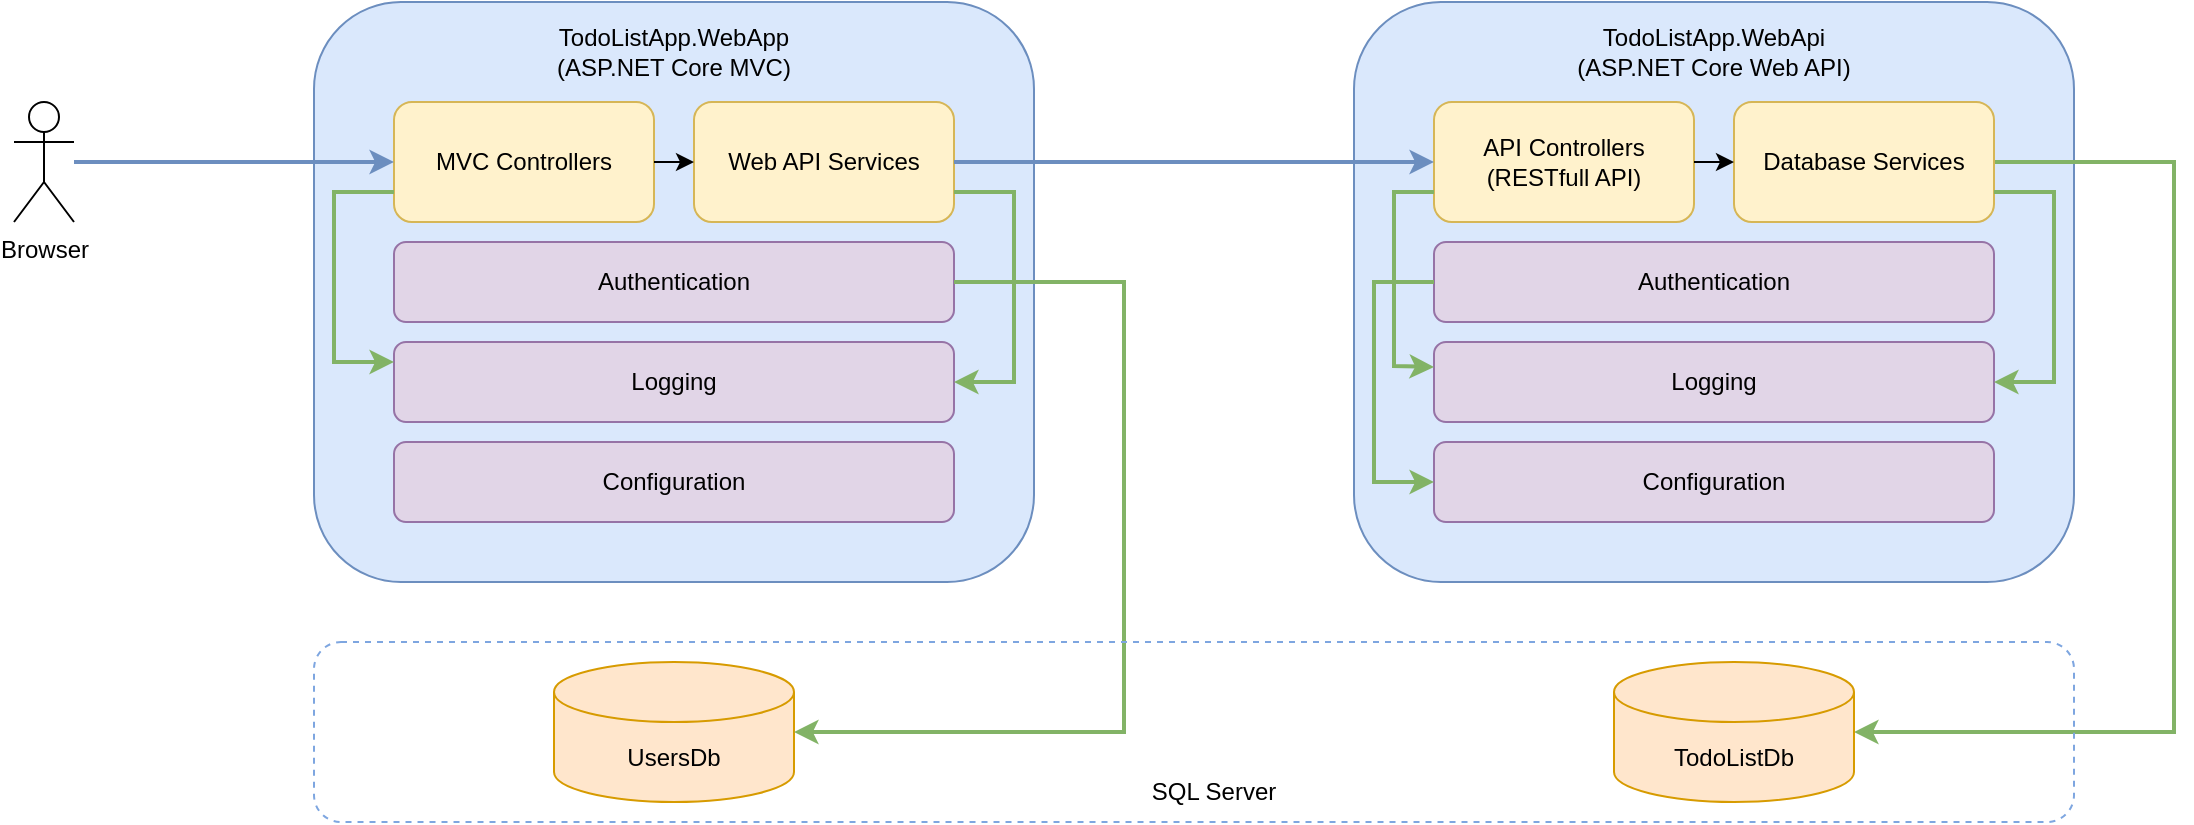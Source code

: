 <mxfile version="21.8.1" type="device" pages="5">
  <diagram name="architecture" id="R6eDpJADS-D8b3B1f5UI">
    <mxGraphModel dx="1666" dy="953" grid="1" gridSize="10" guides="1" tooltips="1" connect="1" arrows="1" fold="1" page="1" pageScale="1" pageWidth="850" pageHeight="1100" math="0" shadow="0">
      <root>
        <mxCell id="0" />
        <mxCell id="1" parent="0" />
        <mxCell id="pXu4XKbpGgy5-oL7BMyk-1" value="" style="rounded=1;whiteSpace=wrap;html=1;fillColor=#dae8fc;strokeColor=#6c8ebf;" parent="1" vertex="1">
          <mxGeometry x="200" y="80" width="360" height="290" as="geometry" />
        </mxCell>
        <mxCell id="pXu4XKbpGgy5-oL7BMyk-3" value="MVC Controllers" style="rounded=1;whiteSpace=wrap;html=1;fillColor=#fff2cc;strokeColor=#d6b656;" parent="1" vertex="1">
          <mxGeometry x="240" y="130" width="130" height="60" as="geometry" />
        </mxCell>
        <mxCell id="pXu4XKbpGgy5-oL7BMyk-4" value="Web API Services" style="rounded=1;whiteSpace=wrap;html=1;fillColor=#fff2cc;strokeColor=#d6b656;" parent="1" vertex="1">
          <mxGeometry x="390" y="130" width="130" height="60" as="geometry" />
        </mxCell>
        <mxCell id="pXu4XKbpGgy5-oL7BMyk-5" value="" style="endArrow=classic;html=1;rounded=0;exitX=1;exitY=0.5;exitDx=0;exitDy=0;entryX=0;entryY=0.5;entryDx=0;entryDy=0;" parent="1" source="pXu4XKbpGgy5-oL7BMyk-3" target="pXu4XKbpGgy5-oL7BMyk-4" edge="1">
          <mxGeometry width="50" height="50" relative="1" as="geometry">
            <mxPoint x="430" y="100" as="sourcePoint" />
            <mxPoint x="480" y="50" as="targetPoint" />
          </mxGeometry>
        </mxCell>
        <mxCell id="pXu4XKbpGgy5-oL7BMyk-6" value="Authentication" style="rounded=1;whiteSpace=wrap;html=1;fillColor=#e1d5e7;strokeColor=#9673a6;" parent="1" vertex="1">
          <mxGeometry x="240" y="200" width="280" height="40" as="geometry" />
        </mxCell>
        <mxCell id="pXu4XKbpGgy5-oL7BMyk-7" value="Logging" style="rounded=1;whiteSpace=wrap;html=1;fillColor=#e1d5e7;strokeColor=#9673a6;" parent="1" vertex="1">
          <mxGeometry x="240" y="250" width="280" height="40" as="geometry" />
        </mxCell>
        <mxCell id="pXu4XKbpGgy5-oL7BMyk-8" value="Configuration" style="rounded=1;whiteSpace=wrap;html=1;fillColor=#e1d5e7;strokeColor=#9673a6;" parent="1" vertex="1">
          <mxGeometry x="240" y="300" width="280" height="40" as="geometry" />
        </mxCell>
        <mxCell id="pXu4XKbpGgy5-oL7BMyk-9" value="UsersDb" style="shape=cylinder3;whiteSpace=wrap;html=1;boundedLbl=1;backgroundOutline=1;size=15;fillColor=#ffe6cc;strokeColor=#d79b00;" parent="1" vertex="1">
          <mxGeometry x="320" y="410" width="120" height="70" as="geometry" />
        </mxCell>
        <mxCell id="pXu4XKbpGgy5-oL7BMyk-10" value="" style="endArrow=classic;html=1;rounded=0;entryX=1;entryY=0.5;entryDx=0;entryDy=0;entryPerimeter=0;strokeWidth=2;fillColor=#d5e8d4;strokeColor=#82b366;" parent="1" source="pXu4XKbpGgy5-oL7BMyk-6" target="pXu4XKbpGgy5-oL7BMyk-9" edge="1">
          <mxGeometry width="50" height="50" relative="1" as="geometry">
            <mxPoint x="435" y="120" as="sourcePoint" />
            <mxPoint x="485" y="70" as="targetPoint" />
            <Array as="points">
              <mxPoint x="605" y="220" />
              <mxPoint x="605" y="445" />
            </Array>
          </mxGeometry>
        </mxCell>
        <mxCell id="pXu4XKbpGgy5-oL7BMyk-11" value="" style="rounded=1;whiteSpace=wrap;html=1;fillColor=#dae8fc;strokeColor=#6c8ebf;" parent="1" vertex="1">
          <mxGeometry x="720" y="80" width="360" height="290" as="geometry" />
        </mxCell>
        <mxCell id="pXu4XKbpGgy5-oL7BMyk-12" value="API Controllers&lt;br&gt;(RESTfull API)" style="rounded=1;whiteSpace=wrap;html=1;fillColor=#fff2cc;strokeColor=#d6b656;" parent="1" vertex="1">
          <mxGeometry x="760" y="130" width="130" height="60" as="geometry" />
        </mxCell>
        <mxCell id="pXu4XKbpGgy5-oL7BMyk-21" style="edgeStyle=orthogonalEdgeStyle;rounded=0;orthogonalLoop=1;jettySize=auto;html=1;entryX=1;entryY=0.5;entryDx=0;entryDy=0;entryPerimeter=0;strokeWidth=2;fillColor=#d5e8d4;strokeColor=#82b366;" parent="1" source="pXu4XKbpGgy5-oL7BMyk-13" target="pXu4XKbpGgy5-oL7BMyk-20" edge="1">
          <mxGeometry relative="1" as="geometry">
            <Array as="points">
              <mxPoint x="1130" y="160" />
              <mxPoint x="1130" y="445" />
            </Array>
          </mxGeometry>
        </mxCell>
        <mxCell id="pXu4XKbpGgy5-oL7BMyk-13" value="Database Services" style="rounded=1;whiteSpace=wrap;html=1;fillColor=#fff2cc;strokeColor=#d6b656;" parent="1" vertex="1">
          <mxGeometry x="910" y="130" width="130" height="60" as="geometry" />
        </mxCell>
        <mxCell id="pXu4XKbpGgy5-oL7BMyk-14" value="" style="endArrow=classic;html=1;rounded=0;exitX=1;exitY=0.5;exitDx=0;exitDy=0;entryX=0;entryY=0.5;entryDx=0;entryDy=0;" parent="1" source="pXu4XKbpGgy5-oL7BMyk-12" target="pXu4XKbpGgy5-oL7BMyk-13" edge="1">
          <mxGeometry width="50" height="50" relative="1" as="geometry">
            <mxPoint x="950" y="100" as="sourcePoint" />
            <mxPoint x="1000" y="50" as="targetPoint" />
          </mxGeometry>
        </mxCell>
        <mxCell id="pXu4XKbpGgy5-oL7BMyk-15" value="Authentication" style="rounded=1;whiteSpace=wrap;html=1;fillColor=#e1d5e7;strokeColor=#9673a6;" parent="1" vertex="1">
          <mxGeometry x="760" y="200" width="280" height="40" as="geometry" />
        </mxCell>
        <mxCell id="pXu4XKbpGgy5-oL7BMyk-16" value="Logging" style="rounded=1;whiteSpace=wrap;html=1;fillColor=#e1d5e7;strokeColor=#9673a6;" parent="1" vertex="1">
          <mxGeometry x="760" y="250" width="280" height="40" as="geometry" />
        </mxCell>
        <mxCell id="pXu4XKbpGgy5-oL7BMyk-17" value="Configuration" style="rounded=1;whiteSpace=wrap;html=1;fillColor=#e1d5e7;strokeColor=#9673a6;" parent="1" vertex="1">
          <mxGeometry x="760" y="300" width="280" height="40" as="geometry" />
        </mxCell>
        <mxCell id="pXu4XKbpGgy5-oL7BMyk-19" value="" style="endArrow=classic;html=1;rounded=0;exitX=1;exitY=0.5;exitDx=0;exitDy=0;entryX=0;entryY=0.5;entryDx=0;entryDy=0;strokeWidth=2;shadow=0;fillColor=#dae8fc;strokeColor=#6c8ebf;" parent="1" source="pXu4XKbpGgy5-oL7BMyk-4" target="pXu4XKbpGgy5-oL7BMyk-12" edge="1">
          <mxGeometry width="50" height="50" relative="1" as="geometry">
            <mxPoint x="435" y="-20" as="sourcePoint" />
            <mxPoint x="485" y="-70" as="targetPoint" />
          </mxGeometry>
        </mxCell>
        <mxCell id="pXu4XKbpGgy5-oL7BMyk-20" value="TodoListDb" style="shape=cylinder3;whiteSpace=wrap;html=1;boundedLbl=1;backgroundOutline=1;size=15;fillColor=#ffe6cc;strokeColor=#d79b00;" parent="1" vertex="1">
          <mxGeometry x="850" y="410" width="120" height="70" as="geometry" />
        </mxCell>
        <mxCell id="pXu4XKbpGgy5-oL7BMyk-23" style="edgeStyle=orthogonalEdgeStyle;rounded=0;orthogonalLoop=1;jettySize=auto;html=1;strokeWidth=2;fillColor=#dae8fc;strokeColor=#6c8ebf;" parent="1" source="pXu4XKbpGgy5-oL7BMyk-22" target="pXu4XKbpGgy5-oL7BMyk-3" edge="1">
          <mxGeometry relative="1" as="geometry" />
        </mxCell>
        <mxCell id="pXu4XKbpGgy5-oL7BMyk-22" value="Browser" style="shape=umlActor;verticalLabelPosition=bottom;verticalAlign=top;html=1;outlineConnect=0;" parent="1" vertex="1">
          <mxGeometry x="50" y="130" width="30" height="60" as="geometry" />
        </mxCell>
        <mxCell id="pXu4XKbpGgy5-oL7BMyk-25" value="" style="rounded=1;whiteSpace=wrap;html=1;dashed=1;fillColor=none;strokeColor=#7EA6E0;" parent="1" vertex="1">
          <mxGeometry x="200" y="400" width="880" height="90" as="geometry" />
        </mxCell>
        <mxCell id="pXu4XKbpGgy5-oL7BMyk-27" value="SQL Server" style="text;html=1;strokeColor=none;fillColor=none;align=center;verticalAlign=middle;whiteSpace=wrap;rounded=0;" parent="1" vertex="1">
          <mxGeometry x="585" y="460" width="130" height="30" as="geometry" />
        </mxCell>
        <mxCell id="pXu4XKbpGgy5-oL7BMyk-28" value="TodoListApp.WebApp&lt;br&gt;(ASP.NET Core MVC)" style="text;html=1;strokeColor=none;fillColor=none;align=center;verticalAlign=middle;whiteSpace=wrap;rounded=0;" parent="1" vertex="1">
          <mxGeometry x="280" y="90" width="200" height="30" as="geometry" />
        </mxCell>
        <mxCell id="pXu4XKbpGgy5-oL7BMyk-29" value="TodoListApp.WebApi&lt;br&gt;(ASP.NET Core Web API)" style="text;html=1;strokeColor=none;fillColor=none;align=center;verticalAlign=middle;whiteSpace=wrap;rounded=0;" parent="1" vertex="1">
          <mxGeometry x="800" y="90" width="200" height="30" as="geometry" />
        </mxCell>
        <mxCell id="pXu4XKbpGgy5-oL7BMyk-31" value="" style="endArrow=classic;html=1;rounded=0;entryX=1;entryY=0.5;entryDx=0;entryDy=0;strokeWidth=2;fillColor=#d5e8d4;strokeColor=#82b366;exitX=1;exitY=0.75;exitDx=0;exitDy=0;" parent="1" source="pXu4XKbpGgy5-oL7BMyk-4" target="pXu4XKbpGgy5-oL7BMyk-7" edge="1">
          <mxGeometry width="50" height="50" relative="1" as="geometry">
            <mxPoint x="530" y="185" as="sourcePoint" />
            <mxPoint x="530" y="330" as="targetPoint" />
            <Array as="points">
              <mxPoint x="550" y="175" />
              <mxPoint x="550" y="270" />
            </Array>
          </mxGeometry>
        </mxCell>
        <mxCell id="pXu4XKbpGgy5-oL7BMyk-32" style="edgeStyle=orthogonalEdgeStyle;rounded=0;orthogonalLoop=1;jettySize=auto;html=1;strokeWidth=2;fillColor=#d5e8d4;strokeColor=#82b366;exitX=1;exitY=0.75;exitDx=0;exitDy=0;entryX=1;entryY=0.5;entryDx=0;entryDy=0;" parent="1" source="pXu4XKbpGgy5-oL7BMyk-13" target="pXu4XKbpGgy5-oL7BMyk-16" edge="1">
          <mxGeometry relative="1" as="geometry">
            <mxPoint x="1050" y="170" as="sourcePoint" />
            <mxPoint x="970" y="455" as="targetPoint" />
            <Array as="points">
              <mxPoint x="1070" y="175" />
              <mxPoint x="1070" y="270" />
            </Array>
          </mxGeometry>
        </mxCell>
        <mxCell id="-L0DAWue2wzrVWmLCPdt-1" value="" style="endArrow=classic;html=1;rounded=0;entryX=0;entryY=0.25;entryDx=0;entryDy=0;strokeWidth=2;fillColor=#d5e8d4;strokeColor=#82b366;exitX=0;exitY=0.75;exitDx=0;exitDy=0;" parent="1" source="pXu4XKbpGgy5-oL7BMyk-3" target="pXu4XKbpGgy5-oL7BMyk-7" edge="1">
          <mxGeometry width="50" height="50" relative="1" as="geometry">
            <mxPoint x="530" y="185" as="sourcePoint" />
            <mxPoint x="530" y="280" as="targetPoint" />
            <Array as="points">
              <mxPoint x="210" y="175" />
              <mxPoint x="210" y="260" />
            </Array>
          </mxGeometry>
        </mxCell>
        <mxCell id="-L0DAWue2wzrVWmLCPdt-2" value="" style="endArrow=classic;html=1;rounded=0;entryX=0;entryY=0.25;entryDx=0;entryDy=0;strokeWidth=2;fillColor=#d5e8d4;strokeColor=#82b366;exitX=0;exitY=0.75;exitDx=0;exitDy=0;" parent="1" source="pXu4XKbpGgy5-oL7BMyk-12" edge="1">
          <mxGeometry width="50" height="50" relative="1" as="geometry">
            <mxPoint x="760" y="177.5" as="sourcePoint" />
            <mxPoint x="760" y="262.5" as="targetPoint" />
            <Array as="points">
              <mxPoint x="740" y="175" />
              <mxPoint x="740" y="262" />
            </Array>
          </mxGeometry>
        </mxCell>
        <mxCell id="-L0DAWue2wzrVWmLCPdt-3" value="" style="endArrow=classic;html=1;rounded=0;entryX=0;entryY=0.5;entryDx=0;entryDy=0;strokeWidth=2;fillColor=#d5e8d4;strokeColor=#82b366;" parent="1" source="pXu4XKbpGgy5-oL7BMyk-15" target="pXu4XKbpGgy5-oL7BMyk-17" edge="1">
          <mxGeometry width="50" height="50" relative="1" as="geometry">
            <mxPoint x="760" y="220" as="sourcePoint" />
            <mxPoint x="760" y="307.5" as="targetPoint" />
            <Array as="points">
              <mxPoint x="730" y="220" />
              <mxPoint x="730" y="320" />
            </Array>
          </mxGeometry>
        </mxCell>
      </root>
    </mxGraphModel>
  </diagram>
  <diagram id="YNI5sv3WXOpk9R705eF6" name="solution-design">
    <mxGraphModel dx="2437" dy="908" grid="1" gridSize="10" guides="1" tooltips="1" connect="1" arrows="1" fold="1" page="1" pageScale="1" pageWidth="850" pageHeight="1100" math="0" shadow="0">
      <root>
        <mxCell id="0" />
        <mxCell id="1" parent="0" />
        <mxCell id="_CMwv9b6OU8Ad90Qr5KC-3" value="" style="rounded=1;whiteSpace=wrap;html=1;fillColor=none;fontColor=#333333;strokeColor=#B5739D;dashed=1;" parent="1" vertex="1">
          <mxGeometry x="-840" y="40" width="800" height="360" as="geometry" />
        </mxCell>
        <mxCell id="hM7JFIb8vGbBTVGwy-LM-1" value="TodoListApp.WebApp&lt;br&gt;(ASP.NET Core Web App&lt;br&gt;(Model-View-Controller) project)" style="rounded=1;whiteSpace=wrap;html=1;fillColor=#fff2cc;strokeColor=#d6b656;glass=0;shadow=0;" parent="1" vertex="1">
          <mxGeometry x="-700" y="200" width="200" height="60" as="geometry" />
        </mxCell>
        <mxCell id="hM7JFIb8vGbBTVGwy-LM-2" value="TodoListApp.WebApi&lt;br&gt;(ASP.NET Core Web API project)" style="rounded=1;whiteSpace=wrap;html=1;fillColor=#fff2cc;strokeColor=#d6b656;" parent="1" vertex="1">
          <mxGeometry x="-380" y="200" width="200" height="60" as="geometry" />
        </mxCell>
        <mxCell id="hM7JFIb8vGbBTVGwy-LM-3" value="TodoListApp.Services.Database&lt;br&gt;(Class Library)" style="rounded=1;whiteSpace=wrap;html=1;fillColor=#dae8fc;strokeColor=#6c8ebf;" parent="1" vertex="1">
          <mxGeometry x="-260" y="320" width="200" height="60" as="geometry" />
        </mxCell>
        <mxCell id="_CMwv9b6OU8Ad90Qr5KC-4" value="TodoList solution" style="text;html=1;strokeColor=none;fillColor=none;align=center;verticalAlign=middle;whiteSpace=wrap;rounded=0;" parent="1" vertex="1">
          <mxGeometry x="-180" y="50" width="110" height="30" as="geometry" />
        </mxCell>
        <mxCell id="_CMwv9b6OU8Ad90Qr5KC-5" value="TodoListApp.WebApi.Models&lt;br&gt;(Class Library)" style="rounded=1;whiteSpace=wrap;html=1;fillColor=#dae8fc;strokeColor=#6c8ebf;" parent="1" vertex="1">
          <mxGeometry x="-540" y="60" width="200" height="60" as="geometry" />
        </mxCell>
        <mxCell id="_CMwv9b6OU8Ad90Qr5KC-6" value="" style="endArrow=classic;html=1;rounded=0;" parent="1" source="hM7JFIb8vGbBTVGwy-LM-2" target="_CMwv9b6OU8Ad90Qr5KC-5" edge="1">
          <mxGeometry width="50" height="50" relative="1" as="geometry">
            <mxPoint x="-420" y="570" as="sourcePoint" />
            <mxPoint x="-370" y="520" as="targetPoint" />
          </mxGeometry>
        </mxCell>
        <mxCell id="_CMwv9b6OU8Ad90Qr5KC-7" value="" style="endArrow=classic;html=1;rounded=0;" parent="1" source="hM7JFIb8vGbBTVGwy-LM-2" target="hM7JFIb8vGbBTVGwy-LM-3" edge="1">
          <mxGeometry width="50" height="50" relative="1" as="geometry">
            <mxPoint x="-420" y="570" as="sourcePoint" />
            <mxPoint x="-370" y="520" as="targetPoint" />
          </mxGeometry>
        </mxCell>
        <mxCell id="_CMwv9b6OU8Ad90Qr5KC-11" value="Microsoft.EntityFrameworkCore.SqlServer" style="rounded=1;whiteSpace=wrap;html=1;fillColor=#e1d5e7;strokeColor=#9673a6;" parent="1" vertex="1">
          <mxGeometry x="-290" y="440" width="260" height="60" as="geometry" />
        </mxCell>
        <mxCell id="_CMwv9b6OU8Ad90Qr5KC-12" value="" style="endArrow=classic;html=1;rounded=0;strokeWidth=2;fillColor=#dae8fc;strokeColor=#6c8ebf;" parent="1" source="hM7JFIb8vGbBTVGwy-LM-3" target="_CMwv9b6OU8Ad90Qr5KC-11" edge="1">
          <mxGeometry x="0.333" width="50" height="50" relative="1" as="geometry">
            <mxPoint x="-420" y="570" as="sourcePoint" />
            <mxPoint x="-370" y="520" as="targetPoint" />
            <mxPoint as="offset" />
          </mxGeometry>
        </mxCell>
        <mxCell id="Iy4ZUhcc4GTDMpPAjMNV-1" value="TodoListApp.Services&lt;br&gt;(Class Library)" style="rounded=1;whiteSpace=wrap;html=1;fillColor=#dae8fc;strokeColor=#6c8ebf;" parent="1" vertex="1">
          <mxGeometry x="-540" y="320" width="200" height="60" as="geometry" />
        </mxCell>
        <mxCell id="Iy4ZUhcc4GTDMpPAjMNV-2" value="TodoListApp.Services.WebApi&lt;br&gt;(Class Library)" style="rounded=1;whiteSpace=wrap;html=1;fillColor=#dae8fc;strokeColor=#6c8ebf;" parent="1" vertex="1">
          <mxGeometry x="-820" y="320" width="200" height="60" as="geometry" />
        </mxCell>
        <mxCell id="Iy4ZUhcc4GTDMpPAjMNV-4" value="" style="endArrow=classic;html=1;rounded=0;" parent="1" source="Iy4ZUhcc4GTDMpPAjMNV-2" target="_CMwv9b6OU8Ad90Qr5KC-5" edge="1">
          <mxGeometry width="50" height="50" relative="1" as="geometry">
            <mxPoint x="-490" y="430" as="sourcePoint" />
            <mxPoint x="-440" y="380" as="targetPoint" />
            <Array as="points">
              <mxPoint x="-720" y="90" />
            </Array>
          </mxGeometry>
        </mxCell>
        <mxCell id="Iy4ZUhcc4GTDMpPAjMNV-5" value="" style="endArrow=classic;html=1;rounded=0;" parent="1" source="hM7JFIb8vGbBTVGwy-LM-1" target="Iy4ZUhcc4GTDMpPAjMNV-2" edge="1">
          <mxGeometry width="50" height="50" relative="1" as="geometry">
            <mxPoint x="-490" y="430" as="sourcePoint" />
            <mxPoint x="-440" y="380" as="targetPoint" />
          </mxGeometry>
        </mxCell>
        <mxCell id="Iy4ZUhcc4GTDMpPAjMNV-6" value="" style="endArrow=classic;html=1;rounded=0;" parent="1" source="hM7JFIb8vGbBTVGwy-LM-2" target="Iy4ZUhcc4GTDMpPAjMNV-1" edge="1">
          <mxGeometry width="50" height="50" relative="1" as="geometry">
            <mxPoint x="-490" y="430" as="sourcePoint" />
            <mxPoint x="-440" y="380" as="targetPoint" />
          </mxGeometry>
        </mxCell>
        <mxCell id="Iy4ZUhcc4GTDMpPAjMNV-7" value="" style="endArrow=classic;html=1;rounded=0;" parent="1" source="hM7JFIb8vGbBTVGwy-LM-1" target="Iy4ZUhcc4GTDMpPAjMNV-1" edge="1">
          <mxGeometry width="50" height="50" relative="1" as="geometry">
            <mxPoint x="-490" y="430" as="sourcePoint" />
            <mxPoint x="-440" y="380" as="targetPoint" />
          </mxGeometry>
        </mxCell>
        <mxCell id="Iy4ZUhcc4GTDMpPAjMNV-8" value="" style="endArrow=classic;html=1;rounded=0;" parent="1" source="Iy4ZUhcc4GTDMpPAjMNV-2" target="Iy4ZUhcc4GTDMpPAjMNV-1" edge="1">
          <mxGeometry width="50" height="50" relative="1" as="geometry">
            <mxPoint x="-490" y="330" as="sourcePoint" />
            <mxPoint x="-440" y="280" as="targetPoint" />
          </mxGeometry>
        </mxCell>
        <mxCell id="Iy4ZUhcc4GTDMpPAjMNV-9" value="" style="endArrow=classic;html=1;rounded=0;" parent="1" source="hM7JFIb8vGbBTVGwy-LM-3" target="Iy4ZUhcc4GTDMpPAjMNV-1" edge="1">
          <mxGeometry width="50" height="50" relative="1" as="geometry">
            <mxPoint x="-490" y="330" as="sourcePoint" />
            <mxPoint x="-440" y="280" as="targetPoint" />
          </mxGeometry>
        </mxCell>
        <mxCell id="Iy4ZUhcc4GTDMpPAjMNV-12" value="Project Reference" style="endArrow=classic;html=1;rounded=0;" parent="1" edge="1">
          <mxGeometry y="10" width="50" height="50" relative="1" as="geometry">
            <mxPoint x="-820" y="454.64" as="sourcePoint" />
            <mxPoint x="-660" y="454.64" as="targetPoint" />
            <mxPoint as="offset" />
          </mxGeometry>
        </mxCell>
        <mxCell id="Iy4ZUhcc4GTDMpPAjMNV-13" value="NuGet Reference" style="endArrow=classic;html=1;rounded=0;fillColor=#dae8fc;strokeColor=#6c8ebf;strokeWidth=2;" parent="1" edge="1">
          <mxGeometry y="10" width="50" height="50" relative="1" as="geometry">
            <mxPoint x="-820" y="484.64" as="sourcePoint" />
            <mxPoint x="-660" y="484.64" as="targetPoint" />
            <mxPoint as="offset" />
          </mxGeometry>
        </mxCell>
      </root>
    </mxGraphModel>
  </diagram>
  <diagram id="XJHvU4czsujI-eweJfm6" name="class-diagram">
    <mxGraphModel dx="2066" dy="617" grid="1" gridSize="10" guides="1" tooltips="1" connect="1" arrows="1" fold="1" page="1" pageScale="1" pageWidth="850" pageHeight="1100" math="0" shadow="0">
      <root>
        <mxCell id="0" />
        <mxCell id="1" parent="0" />
        <mxCell id="Q3_KBSQk6tVNmqkJZnIS-8" value="" style="rounded=1;whiteSpace=wrap;html=1;fillColor=#dae8fc;dashed=1;strokeColor=#6c8ebf;" parent="1" vertex="1">
          <mxGeometry x="-500" y="300" width="240" height="120" as="geometry" />
        </mxCell>
        <mxCell id="Q3_KBSQk6tVNmqkJZnIS-7" value="" style="rounded=1;whiteSpace=wrap;html=1;fillColor=#dae8fc;dashed=1;strokeColor=#6c8ebf;" parent="1" vertex="1">
          <mxGeometry x="-200" y="300" width="240" height="120" as="geometry" />
        </mxCell>
        <mxCell id="Q3_KBSQk6tVNmqkJZnIS-9" value="" style="rounded=1;whiteSpace=wrap;html=1;fillColor=#dae8fc;dashed=1;strokeColor=#6c8ebf;" parent="1" vertex="1">
          <mxGeometry x="-500" y="120" width="540" height="120" as="geometry" />
        </mxCell>
        <mxCell id="Q3_KBSQk6tVNmqkJZnIS-1" value="«interface»&lt;br&gt;&lt;b&gt;ITodoListService&lt;br&gt;&lt;/b&gt;" style="html=1;whiteSpace=wrap;" parent="1" vertex="1">
          <mxGeometry x="-460" y="160" width="160" height="50" as="geometry" />
        </mxCell>
        <mxCell id="Q3_KBSQk6tVNmqkJZnIS-2" value="&lt;p style=&quot;margin:0px;margin-top:4px;text-align:center;&quot;&gt;&lt;b&gt;TodoListDatabaseService&lt;/b&gt;&lt;/p&gt;&lt;hr size=&quot;1&quot;&gt;&lt;div style=&quot;height:2px;&quot;&gt;&lt;/div&gt;" style="verticalAlign=top;align=left;overflow=fill;fontSize=12;fontFamily=Helvetica;html=1;whiteSpace=wrap;" parent="1" vertex="1">
          <mxGeometry x="-180" y="320" width="200" height="60" as="geometry" />
        </mxCell>
        <mxCell id="Q3_KBSQk6tVNmqkJZnIS-3" value="&lt;p style=&quot;margin:0px;margin-top:4px;text-align:center;&quot;&gt;&lt;b&gt;TodoListWebApiService&lt;/b&gt;&lt;/p&gt;" style="verticalAlign=top;align=left;overflow=fill;fontSize=12;fontFamily=Helvetica;html=1;whiteSpace=wrap;" parent="1" vertex="1">
          <mxGeometry x="-480" y="320" width="200" height="60" as="geometry" />
        </mxCell>
        <mxCell id="Q3_KBSQk6tVNmqkJZnIS-4" value="Implements" style="endArrow=block;dashed=1;endFill=0;endSize=12;html=1;rounded=0;" parent="1" source="Q3_KBSQk6tVNmqkJZnIS-2" target="Q3_KBSQk6tVNmqkJZnIS-1" edge="1">
          <mxGeometry x="-0.524" y="-4" width="160" relative="1" as="geometry">
            <mxPoint x="-260" y="470" as="sourcePoint" />
            <mxPoint x="-100" y="470" as="targetPoint" />
            <mxPoint as="offset" />
          </mxGeometry>
        </mxCell>
        <mxCell id="Q3_KBSQk6tVNmqkJZnIS-5" value="Implements" style="endArrow=block;dashed=1;endFill=0;endSize=12;html=1;rounded=0;" parent="1" source="Q3_KBSQk6tVNmqkJZnIS-3" target="Q3_KBSQk6tVNmqkJZnIS-1" edge="1">
          <mxGeometry width="160" relative="1" as="geometry">
            <mxPoint x="-260" y="470" as="sourcePoint" />
            <mxPoint x="-100" y="470" as="targetPoint" />
          </mxGeometry>
        </mxCell>
        <mxCell id="Q3_KBSQk6tVNmqkJZnIS-16" value="&lt;p style=&quot;margin:0px;margin-top:4px;text-align:center;&quot;&gt;&lt;b&gt;TodoList&lt;/b&gt;&lt;/p&gt;&lt;hr size=&quot;1&quot;&gt;&lt;div style=&quot;height:2px;&quot;&gt;&lt;/div&gt;" style="verticalAlign=top;align=left;overflow=fill;fontSize=12;fontFamily=Helvetica;html=1;whiteSpace=wrap;" parent="1" vertex="1">
          <mxGeometry x="-180" y="155" width="200" height="60" as="geometry" />
        </mxCell>
        <mxCell id="Q3_KBSQk6tVNmqkJZnIS-17" value="Uses" style="endArrow=open;endSize=12;dashed=1;html=1;rounded=0;strokeColor=default;labelBackgroundColor=none;" parent="1" source="Q3_KBSQk6tVNmqkJZnIS-1" target="Q3_KBSQk6tVNmqkJZnIS-16" edge="1">
          <mxGeometry y="5" width="160" relative="1" as="geometry">
            <mxPoint x="-380" y="330" as="sourcePoint" />
            <mxPoint x="-220" y="330" as="targetPoint" />
            <mxPoint as="offset" />
          </mxGeometry>
        </mxCell>
        <mxCell id="Q3_KBSQk6tVNmqkJZnIS-18" value="Uses" style="endArrow=open;endSize=12;dashed=1;html=1;rounded=0;" parent="1" source="Q3_KBSQk6tVNmqkJZnIS-2" target="Q3_KBSQk6tVNmqkJZnIS-16" edge="1">
          <mxGeometry x="-0.429" width="160" relative="1" as="geometry">
            <mxPoint x="-270" y="195" as="sourcePoint" />
            <mxPoint x="-190" y="195" as="targetPoint" />
            <mxPoint as="offset" />
          </mxGeometry>
        </mxCell>
        <mxCell id="Q3_KBSQk6tVNmqkJZnIS-19" value="Uses" style="endArrow=open;endSize=12;dashed=1;html=1;rounded=0;" parent="1" source="Q3_KBSQk6tVNmqkJZnIS-3" target="Q3_KBSQk6tVNmqkJZnIS-16" edge="1">
          <mxGeometry x="-0.502" y="4" width="160" relative="1" as="geometry">
            <mxPoint x="-74" y="330" as="sourcePoint" />
            <mxPoint x="-86" y="225" as="targetPoint" />
            <mxPoint as="offset" />
          </mxGeometry>
        </mxCell>
        <mxCell id="Q3_KBSQk6tVNmqkJZnIS-20" value="TodoListApp.Services" style="text;html=1;strokeColor=none;fillColor=none;align=center;verticalAlign=middle;whiteSpace=wrap;rounded=0;" parent="1" vertex="1">
          <mxGeometry x="-460" y="120" width="480" height="30" as="geometry" />
        </mxCell>
        <mxCell id="Q3_KBSQk6tVNmqkJZnIS-21" value="&lt;span style=&quot;border-color: var(--border-color);&quot;&gt;TodoListApp.Services.Database&lt;/span&gt;" style="text;html=1;strokeColor=none;fillColor=none;align=center;verticalAlign=middle;whiteSpace=wrap;rounded=0;fontStyle=0" parent="1" vertex="1">
          <mxGeometry x="-180" y="390" width="200" height="30" as="geometry" />
        </mxCell>
        <mxCell id="Q3_KBSQk6tVNmqkJZnIS-23" value="TodoListApp.Services.WebApi" style="text;html=1;strokeColor=none;fillColor=none;align=center;verticalAlign=middle;whiteSpace=wrap;rounded=0;" parent="1" vertex="1">
          <mxGeometry x="-480" y="390" width="200" height="30" as="geometry" />
        </mxCell>
        <mxCell id="Q3_KBSQk6tVNmqkJZnIS-24" value="" style="rounded=1;whiteSpace=wrap;html=1;fillColor=#dae8fc;dashed=1;strokeColor=#6c8ebf;" parent="1" vertex="1">
          <mxGeometry x="-800" y="120" width="240" height="120" as="geometry" />
        </mxCell>
        <mxCell id="Q3_KBSQk6tVNmqkJZnIS-25" value="&lt;p style=&quot;margin:0px;margin-top:4px;text-align:center;&quot;&gt;&lt;b&gt;TodoListController&lt;/b&gt;&lt;/p&gt;&lt;hr size=&quot;1&quot;&gt;&lt;div style=&quot;height:2px;&quot;&gt;&lt;/div&gt;" style="verticalAlign=top;align=left;overflow=fill;fontSize=12;fontFamily=Helvetica;html=1;whiteSpace=wrap;" parent="1" vertex="1">
          <mxGeometry x="-780" y="155" width="200" height="60" as="geometry" />
        </mxCell>
        <mxCell id="Q3_KBSQk6tVNmqkJZnIS-26" value="TodoListApp.Services.WebApp" style="text;html=1;strokeColor=none;fillColor=none;align=center;verticalAlign=middle;whiteSpace=wrap;rounded=0;" parent="1" vertex="1">
          <mxGeometry x="-780" y="120" width="200" height="30" as="geometry" />
        </mxCell>
        <mxCell id="Q3_KBSQk6tVNmqkJZnIS-28" value="" style="rounded=1;whiteSpace=wrap;html=1;fillColor=#dae8fc;dashed=1;strokeColor=#6c8ebf;" parent="1" vertex="1">
          <mxGeometry x="120" y="120" width="240" height="120" as="geometry" />
        </mxCell>
        <mxCell id="Q3_KBSQk6tVNmqkJZnIS-29" value="&lt;p style=&quot;margin:0px;margin-top:4px;text-align:center;&quot;&gt;&lt;b&gt;TodoListController&lt;/b&gt;&lt;/p&gt;&lt;hr size=&quot;1&quot;&gt;&lt;div style=&quot;height:2px;&quot;&gt;&lt;/div&gt;" style="verticalAlign=top;align=left;overflow=fill;fontSize=12;fontFamily=Helvetica;html=1;whiteSpace=wrap;" parent="1" vertex="1">
          <mxGeometry x="140" y="150" width="200" height="60" as="geometry" />
        </mxCell>
        <mxCell id="Q3_KBSQk6tVNmqkJZnIS-30" value="TodoListApp.Services.WebApi" style="text;html=1;strokeColor=none;fillColor=none;align=center;verticalAlign=middle;whiteSpace=wrap;rounded=0;" parent="1" vertex="1">
          <mxGeometry x="140" y="120" width="200" height="30" as="geometry" />
        </mxCell>
        <mxCell id="Q3_KBSQk6tVNmqkJZnIS-33" value="Uses" style="endArrow=open;endSize=12;dashed=1;html=1;rounded=0;" parent="1" source="Q3_KBSQk6tVNmqkJZnIS-29" target="Q3_KBSQk6tVNmqkJZnIS-2" edge="1">
          <mxGeometry width="160" relative="1" as="geometry">
            <mxPoint x="-70" y="330" as="sourcePoint" />
            <mxPoint x="-70" y="225" as="targetPoint" />
          </mxGeometry>
        </mxCell>
        <mxCell id="Q3_KBSQk6tVNmqkJZnIS-34" value="Uses" style="endArrow=open;endSize=12;dashed=1;html=1;rounded=0;" parent="1" source="Q3_KBSQk6tVNmqkJZnIS-29" target="Q3_KBSQk6tVNmqkJZnIS-1" edge="1">
          <mxGeometry x="-0.87" width="160" relative="1" as="geometry">
            <mxPoint x="130" y="360" as="sourcePoint" />
            <mxPoint x="30" y="360" as="targetPoint" />
            <Array as="points">
              <mxPoint x="240" y="80" />
              <mxPoint x="-380" y="80" />
            </Array>
            <mxPoint as="offset" />
          </mxGeometry>
        </mxCell>
        <mxCell id="Q3_KBSQk6tVNmqkJZnIS-35" value="Uses" style="endArrow=open;endSize=12;dashed=1;html=1;rounded=0;labelBackgroundColor=default;" parent="1" source="Q3_KBSQk6tVNmqkJZnIS-25" target="Q3_KBSQk6tVNmqkJZnIS-3" edge="1">
          <mxGeometry width="160" relative="1" as="geometry">
            <mxPoint x="-315" y="330" as="sourcePoint" />
            <mxPoint x="-125" y="225" as="targetPoint" />
            <mxPoint as="offset" />
          </mxGeometry>
        </mxCell>
        <mxCell id="Q3_KBSQk6tVNmqkJZnIS-36" value="Uses" style="endArrow=open;endSize=12;dashed=1;html=1;rounded=0;" parent="1" source="Q3_KBSQk6tVNmqkJZnIS-25" target="Q3_KBSQk6tVNmqkJZnIS-1" edge="1">
          <mxGeometry x="-0.252" y="-1" width="160" relative="1" as="geometry">
            <mxPoint x="-570" y="360" as="sourcePoint" />
            <mxPoint x="-470" y="360" as="targetPoint" />
            <mxPoint as="offset" />
          </mxGeometry>
        </mxCell>
        <mxCell id="Q3_KBSQk6tVNmqkJZnIS-37" value="Uses a Web API&lt;br&gt;as a data source" style="shape=note;whiteSpace=wrap;html=1;backgroundOutline=1;darkOpacity=0.05;align=center;size=17;" parent="1" vertex="1">
          <mxGeometry x="-690" y="400" width="170" height="55" as="geometry" />
        </mxCell>
        <mxCell id="Q3_KBSQk6tVNmqkJZnIS-38" value="Uses a database&lt;br&gt;as a data source" style="shape=note;whiteSpace=wrap;html=1;backgroundOutline=1;darkOpacity=0.05;align=center;size=17;" parent="1" vertex="1">
          <mxGeometry x="60" y="400" width="170" height="55" as="geometry" />
        </mxCell>
        <mxCell id="Q3_KBSQk6tVNmqkJZnIS-39" value="" style="endArrow=none;html=1;rounded=0;" parent="1" source="Q3_KBSQk6tVNmqkJZnIS-38" target="Q3_KBSQk6tVNmqkJZnIS-2" edge="1">
          <mxGeometry width="50" height="50" relative="1" as="geometry">
            <mxPoint x="-150" y="270" as="sourcePoint" />
            <mxPoint x="-100" y="220" as="targetPoint" />
          </mxGeometry>
        </mxCell>
        <mxCell id="Q3_KBSQk6tVNmqkJZnIS-40" value="" style="endArrow=none;html=1;rounded=0;" parent="1" source="Q3_KBSQk6tVNmqkJZnIS-37" target="Q3_KBSQk6tVNmqkJZnIS-3" edge="1">
          <mxGeometry width="50" height="50" relative="1" as="geometry">
            <mxPoint x="-170" y="270" as="sourcePoint" />
            <mxPoint x="-120" y="220" as="targetPoint" />
          </mxGeometry>
        </mxCell>
      </root>
    </mxGraphModel>
  </diagram>
  <diagram id="hckCN9eYCBmb-UyHHvb-" name="sitemap">
    <mxGraphModel dx="1216" dy="617" grid="1" gridSize="10" guides="1" tooltips="1" connect="1" arrows="1" fold="1" page="1" pageScale="1" pageWidth="850" pageHeight="1100" math="0" shadow="0">
      <root>
        <mxCell id="0" />
        <mxCell id="1" parent="0" />
        <mxCell id="NhvHSEllovQ-hFTGLHVP-7" value="" style="rounded=1;whiteSpace=wrap;html=1;fillColor=#dae8fc;dashed=1;strokeColor=#6c8ebf;" parent="1" vertex="1">
          <mxGeometry x="300" y="150" width="760" height="110" as="geometry" />
        </mxCell>
        <mxCell id="t0i_2kJgdhtBT9ANVvis-2" value="List of to-do lists" style="rounded=1;whiteSpace=wrap;html=1;fillColor=#fff2cc;strokeColor=#d6b656;" parent="1" vertex="1">
          <mxGeometry x="320" y="180" width="120" height="60" as="geometry" />
        </mxCell>
        <mxCell id="t0i_2kJgdhtBT9ANVvis-3" value="Add/edit to-do list" style="rounded=1;whiteSpace=wrap;html=1;fillColor=#f8cecc;strokeColor=#b85450;" parent="1" vertex="1">
          <mxGeometry x="320" y="300" width="120" height="60" as="geometry" />
        </mxCell>
        <mxCell id="t0i_2kJgdhtBT9ANVvis-5" value="" style="endArrow=classic;startArrow=classic;html=1;rounded=0;" parent="1" source="t0i_2kJgdhtBT9ANVvis-2" target="t0i_2kJgdhtBT9ANVvis-3" edge="1">
          <mxGeometry width="50" height="50" relative="1" as="geometry">
            <mxPoint x="360" y="390" as="sourcePoint" />
            <mxPoint x="410" y="340" as="targetPoint" />
          </mxGeometry>
        </mxCell>
        <mxCell id="t0i_2kJgdhtBT9ANVvis-6" value="List of tasks" style="rounded=1;whiteSpace=wrap;html=1;fillColor=#fff2cc;strokeColor=#d6b656;" parent="1" vertex="1">
          <mxGeometry x="120" y="180" width="120" height="60" as="geometry" />
        </mxCell>
        <mxCell id="t0i_2kJgdhtBT9ANVvis-7" value="" style="endArrow=classic;startArrow=classic;html=1;rounded=0;" parent="1" source="t0i_2kJgdhtBT9ANVvis-2" target="t0i_2kJgdhtBT9ANVvis-6" edge="1">
          <mxGeometry width="50" height="50" relative="1" as="geometry">
            <mxPoint x="360" y="390" as="sourcePoint" />
            <mxPoint x="410" y="340" as="targetPoint" />
          </mxGeometry>
        </mxCell>
        <mxCell id="t0i_2kJgdhtBT9ANVvis-8" value="Task details page" style="rounded=1;whiteSpace=wrap;html=1;fillColor=#ffe6cc;strokeColor=#d79b00;" parent="1" vertex="1">
          <mxGeometry x="520" y="300" width="120" height="60" as="geometry" />
        </mxCell>
        <mxCell id="t0i_2kJgdhtBT9ANVvis-9" value="Add/edit task" style="rounded=1;whiteSpace=wrap;html=1;fillColor=#f8cecc;strokeColor=#b85450;" parent="1" vertex="1">
          <mxGeometry x="120" y="290" width="120" height="60" as="geometry" />
        </mxCell>
        <mxCell id="t0i_2kJgdhtBT9ANVvis-10" value="" style="endArrow=classic;startArrow=classic;html=1;rounded=0;" parent="1" source="t0i_2kJgdhtBT9ANVvis-6" target="t0i_2kJgdhtBT9ANVvis-9" edge="1">
          <mxGeometry width="50" height="50" relative="1" as="geometry">
            <mxPoint x="360" y="390" as="sourcePoint" />
            <mxPoint x="410" y="340" as="targetPoint" />
          </mxGeometry>
        </mxCell>
        <mxCell id="t0i_2kJgdhtBT9ANVvis-12" value="" style="endArrow=classic;startArrow=classic;html=1;rounded=0;" parent="1" source="t0i_2kJgdhtBT9ANVvis-8" target="t0i_2kJgdhtBT9ANVvis-6" edge="1">
          <mxGeometry width="50" height="50" relative="1" as="geometry">
            <mxPoint x="300" y="480" as="sourcePoint" />
            <mxPoint x="410" y="340" as="targetPoint" />
            <Array as="points">
              <mxPoint x="480" y="380" />
              <mxPoint x="280" y="380" />
              <mxPoint x="280" y="300" />
            </Array>
          </mxGeometry>
        </mxCell>
        <mxCell id="t0i_2kJgdhtBT9ANVvis-13" value="Assigned tasks" style="rounded=1;whiteSpace=wrap;html=1;fillColor=#fff2cc;strokeColor=#d6b656;" parent="1" vertex="1">
          <mxGeometry x="520" y="180" width="120" height="60" as="geometry" />
        </mxCell>
        <mxCell id="t0i_2kJgdhtBT9ANVvis-15" value="" style="endArrow=classic;html=1;rounded=0;" parent="1" source="t0i_2kJgdhtBT9ANVvis-13" target="t0i_2kJgdhtBT9ANVvis-8" edge="1">
          <mxGeometry width="50" height="50" relative="1" as="geometry">
            <mxPoint x="230" y="410" as="sourcePoint" />
            <mxPoint x="280" y="360" as="targetPoint" />
          </mxGeometry>
        </mxCell>
        <mxCell id="t0i_2kJgdhtBT9ANVvis-16" value="List of all tags" style="rounded=1;whiteSpace=wrap;html=1;fillColor=#fff2cc;strokeColor=#d6b656;" parent="1" vertex="1">
          <mxGeometry x="720" y="180" width="120" height="60" as="geometry" />
        </mxCell>
        <mxCell id="t0i_2kJgdhtBT9ANVvis-17" value="List of tasks tagged with a specific tag" style="rounded=1;whiteSpace=wrap;html=1;fillColor=#fff2cc;strokeColor=#d6b656;" parent="1" vertex="1">
          <mxGeometry x="720" y="300" width="120" height="60" as="geometry" />
        </mxCell>
        <mxCell id="t0i_2kJgdhtBT9ANVvis-18" value="" style="endArrow=classic;html=1;rounded=0;startArrow=classic;startFill=1;" parent="1" source="t0i_2kJgdhtBT9ANVvis-8" target="t0i_2kJgdhtBT9ANVvis-17" edge="1">
          <mxGeometry width="50" height="50" relative="1" as="geometry">
            <mxPoint x="230" y="600" as="sourcePoint" />
            <mxPoint x="280" y="550" as="targetPoint" />
          </mxGeometry>
        </mxCell>
        <mxCell id="t0i_2kJgdhtBT9ANVvis-19" value="" style="endArrow=classic;html=1;rounded=0;" parent="1" source="t0i_2kJgdhtBT9ANVvis-16" target="t0i_2kJgdhtBT9ANVvis-17" edge="1">
          <mxGeometry width="50" height="50" relative="1" as="geometry">
            <mxPoint x="230" y="500" as="sourcePoint" />
            <mxPoint x="280" y="450" as="targetPoint" />
          </mxGeometry>
        </mxCell>
        <mxCell id="NhvHSEllovQ-hFTGLHVP-1" value="Sign-up Page" style="rounded=1;whiteSpace=wrap;html=1;" parent="1" vertex="1">
          <mxGeometry x="720" y="40" width="120" height="60" as="geometry" />
        </mxCell>
        <mxCell id="NhvHSEllovQ-hFTGLHVP-2" value="Sign-in Page" style="rounded=1;whiteSpace=wrap;html=1;" parent="1" vertex="1">
          <mxGeometry x="520" y="40" width="120" height="60" as="geometry" />
        </mxCell>
        <mxCell id="NhvHSEllovQ-hFTGLHVP-3" value="" style="endArrow=classic;html=1;rounded=0;" parent="1" source="NhvHSEllovQ-hFTGLHVP-2" target="t0i_2kJgdhtBT9ANVvis-13" edge="1">
          <mxGeometry width="50" height="50" relative="1" as="geometry">
            <mxPoint x="780" y="210" as="sourcePoint" />
            <mxPoint x="830" y="160" as="targetPoint" />
          </mxGeometry>
        </mxCell>
        <mxCell id="NhvHSEllovQ-hFTGLHVP-5" value="" style="endArrow=classic;html=1;rounded=0;" parent="1" source="NhvHSEllovQ-hFTGLHVP-2" target="NhvHSEllovQ-hFTGLHVP-1" edge="1">
          <mxGeometry width="50" height="50" relative="1" as="geometry">
            <mxPoint x="780" y="210" as="sourcePoint" />
            <mxPoint x="830" y="160" as="targetPoint" />
          </mxGeometry>
        </mxCell>
        <mxCell id="NhvHSEllovQ-hFTGLHVP-8" value="Add/edit comment" style="rounded=1;whiteSpace=wrap;html=1;fillColor=#f8cecc;strokeColor=#b85450;" parent="1" vertex="1">
          <mxGeometry x="620" y="420" width="120" height="60" as="geometry" />
        </mxCell>
        <mxCell id="NhvHSEllovQ-hFTGLHVP-10" value="" style="endArrow=classic;startArrow=classic;html=1;rounded=0;" parent="1" source="t0i_2kJgdhtBT9ANVvis-8" target="NhvHSEllovQ-hFTGLHVP-8" edge="1">
          <mxGeometry width="50" height="50" relative="1" as="geometry">
            <mxPoint x="660" y="350" as="sourcePoint" />
            <mxPoint x="750" y="500" as="targetPoint" />
          </mxGeometry>
        </mxCell>
        <mxCell id="NhvHSEllovQ-hFTGLHVP-11" value="Add tag" style="rounded=1;whiteSpace=wrap;html=1;fillColor=#f8cecc;strokeColor=#b85450;" parent="1" vertex="1">
          <mxGeometry x="420" y="420" width="120" height="60" as="geometry" />
        </mxCell>
        <mxCell id="NhvHSEllovQ-hFTGLHVP-13" value="" style="endArrow=classic;startArrow=classic;html=1;rounded=0;" parent="1" source="NhvHSEllovQ-hFTGLHVP-11" target="t0i_2kJgdhtBT9ANVvis-8" edge="1">
          <mxGeometry width="50" height="50" relative="1" as="geometry">
            <mxPoint x="660" y="350" as="sourcePoint" />
            <mxPoint x="710" y="300" as="targetPoint" />
          </mxGeometry>
        </mxCell>
        <mxCell id="NhvHSEllovQ-hFTGLHVP-14" value="" style="endArrow=classic;html=1;rounded=0;" parent="1" source="NhvHSEllovQ-hFTGLHVP-1" target="t0i_2kJgdhtBT9ANVvis-13" edge="1">
          <mxGeometry width="50" height="50" relative="1" as="geometry">
            <mxPoint x="660" y="350" as="sourcePoint" />
            <mxPoint x="710" y="300" as="targetPoint" />
          </mxGeometry>
        </mxCell>
        <mxCell id="NhvHSEllovQ-hFTGLHVP-15" value="Search page" style="rounded=1;whiteSpace=wrap;html=1;" parent="1" vertex="1">
          <mxGeometry x="920" y="180" width="120" height="60" as="geometry" />
        </mxCell>
        <mxCell id="NhvHSEllovQ-hFTGLHVP-18" value="Menu" style="text;html=1;strokeColor=none;fillColor=none;align=center;verticalAlign=middle;whiteSpace=wrap;rounded=0;" parent="1" vertex="1">
          <mxGeometry x="310" y="150" width="60" height="30" as="geometry" />
        </mxCell>
        <mxCell id="NhvHSEllovQ-hFTGLHVP-48" value="Search results page&lt;br&gt;(list)" style="rounded=1;whiteSpace=wrap;html=1;fillColor=#fff2cc;strokeColor=#d6b656;" parent="1" vertex="1">
          <mxGeometry x="920" y="300" width="120" height="60" as="geometry" />
        </mxCell>
        <mxCell id="NhvHSEllovQ-hFTGLHVP-49" value="" style="endArrow=classic;html=1;rounded=0;" parent="1" source="NhvHSEllovQ-hFTGLHVP-15" target="NhvHSEllovQ-hFTGLHVP-48" edge="1">
          <mxGeometry width="50" height="50" relative="1" as="geometry">
            <mxPoint x="670" y="380" as="sourcePoint" />
            <mxPoint x="720" y="330" as="targetPoint" />
          </mxGeometry>
        </mxCell>
        <mxCell id="NhvHSEllovQ-hFTGLHVP-50" value="" style="endArrow=classic;html=1;rounded=0;" parent="1" source="NhvHSEllovQ-hFTGLHVP-48" target="t0i_2kJgdhtBT9ANVvis-8" edge="1">
          <mxGeometry width="50" height="50" relative="1" as="geometry">
            <mxPoint x="580" y="380" as="sourcePoint" />
            <mxPoint x="630" y="330" as="targetPoint" />
            <Array as="points">
              <mxPoint x="980" y="380" />
              <mxPoint x="680" y="380" />
            </Array>
          </mxGeometry>
        </mxCell>
      </root>
    </mxGraphModel>
  </diagram>
  <diagram id="d4tzxNpj0WTFb2eudnHg" name="Page-3">
    <mxGraphModel dx="2404" dy="905" grid="1" gridSize="10" guides="1" tooltips="1" connect="1" arrows="1" fold="1" page="1" pageScale="1" pageWidth="850" pageHeight="1100" math="0" shadow="0">
      <root>
        <mxCell id="0" />
        <mxCell id="1" parent="0" />
        <mxCell id="Vn7VGmAsOeebM9h5mY0w-1" value=":TodoListController" style="shape=umlLifeline;perimeter=lifelinePerimeter;whiteSpace=wrap;html=1;container=1;dropTarget=0;collapsible=0;recursiveResize=0;outlineConnect=0;portConstraint=eastwest;newEdgeStyle={&quot;edgeStyle&quot;:&quot;elbowEdgeStyle&quot;,&quot;elbow&quot;:&quot;vertical&quot;,&quot;curved&quot;:0,&quot;rounded&quot;:0};" parent="1" vertex="1">
          <mxGeometry x="40" y="40" width="140" height="300" as="geometry" />
        </mxCell>
        <mxCell id="Vn7VGmAsOeebM9h5mY0w-8" value="" style="html=1;points=[];perimeter=orthogonalPerimeter;outlineConnect=0;targetShapes=umlLifeline;portConstraint=eastwest;newEdgeStyle={&quot;edgeStyle&quot;:&quot;elbowEdgeStyle&quot;,&quot;elbow&quot;:&quot;vertical&quot;,&quot;curved&quot;:0,&quot;rounded&quot;:0};" parent="Vn7VGmAsOeebM9h5mY0w-1" vertex="1">
          <mxGeometry x="65" y="80" width="10" height="200" as="geometry" />
        </mxCell>
        <mxCell id="Vn7VGmAsOeebM9h5mY0w-2" value=":TodoListRepository" style="shape=umlLifeline;perimeter=lifelinePerimeter;whiteSpace=wrap;html=1;container=1;dropTarget=0;collapsible=0;recursiveResize=0;outlineConnect=0;portConstraint=eastwest;newEdgeStyle={&quot;edgeStyle&quot;:&quot;elbowEdgeStyle&quot;,&quot;elbow&quot;:&quot;vertical&quot;,&quot;curved&quot;:0,&quot;rounded&quot;:0};" parent="1" vertex="1">
          <mxGeometry x="240" y="40" width="140" height="300" as="geometry" />
        </mxCell>
        <mxCell id="Vn7VGmAsOeebM9h5mY0w-3" value=":TodoListController" style="shape=umlLifeline;perimeter=lifelinePerimeter;whiteSpace=wrap;html=1;container=1;dropTarget=0;collapsible=0;recursiveResize=0;outlineConnect=0;portConstraint=eastwest;newEdgeStyle={&quot;edgeStyle&quot;:&quot;elbowEdgeStyle&quot;,&quot;elbow&quot;:&quot;vertical&quot;,&quot;curved&quot;:0,&quot;rounded&quot;:0};" parent="1" vertex="1">
          <mxGeometry x="520" y="40" width="140" height="300" as="geometry" />
        </mxCell>
        <mxCell id="Vn7VGmAsOeebM9h5mY0w-4" value=":TodoListRepository" style="shape=umlLifeline;perimeter=lifelinePerimeter;whiteSpace=wrap;html=1;container=1;dropTarget=0;collapsible=0;recursiveResize=0;outlineConnect=0;portConstraint=eastwest;newEdgeStyle={&quot;edgeStyle&quot;:&quot;elbowEdgeStyle&quot;,&quot;elbow&quot;:&quot;vertical&quot;,&quot;curved&quot;:0,&quot;rounded&quot;:0};" parent="1" vertex="1">
          <mxGeometry x="720" y="40" width="140" height="300" as="geometry" />
        </mxCell>
        <mxCell id="Vn7VGmAsOeebM9h5mY0w-10" value="" style="shape=umlLifeline;perimeter=lifelinePerimeter;whiteSpace=wrap;html=1;container=1;dropTarget=0;collapsible=0;recursiveResize=0;outlineConnect=0;portConstraint=eastwest;newEdgeStyle={&quot;edgeStyle&quot;:&quot;elbowEdgeStyle&quot;,&quot;elbow&quot;:&quot;vertical&quot;,&quot;curved&quot;:0,&quot;rounded&quot;:0};participant=umlActor;" parent="1" vertex="1">
          <mxGeometry x="-40" y="40" width="20" height="300" as="geometry" />
        </mxCell>
        <mxCell id="Vn7VGmAsOeebM9h5mY0w-11" value="GET /TodoListController" style="html=1;verticalAlign=bottom;endArrow=block;edgeStyle=elbowEdgeStyle;elbow=vertical;curved=0;rounded=0;" parent="1" target="Vn7VGmAsOeebM9h5mY0w-1" edge="1">
          <mxGeometry width="80" relative="1" as="geometry">
            <mxPoint x="-30" y="120" as="sourcePoint" />
            <mxPoint x="50" y="120" as="targetPoint" />
          </mxGeometry>
        </mxCell>
      </root>
    </mxGraphModel>
  </diagram>
</mxfile>
